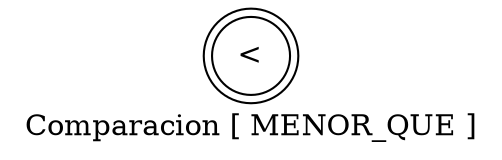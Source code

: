 digraph grafico {
rankdir=LR;
label="Comparacion [ MENOR_QUE ]";
node0 [label="<"];
node0 [shape=doublecircle];
}
